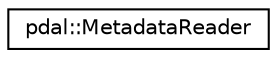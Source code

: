 digraph "Graphical Class Hierarchy"
{
  edge [fontname="Helvetica",fontsize="10",labelfontname="Helvetica",labelfontsize="10"];
  node [fontname="Helvetica",fontsize="10",shape=record];
  rankdir="LR";
  Node1 [label="pdal::MetadataReader",height=0.2,width=0.4,color="black", fillcolor="white", style="filled",URL="$classpdal_1_1MetadataReader.html"];
}
